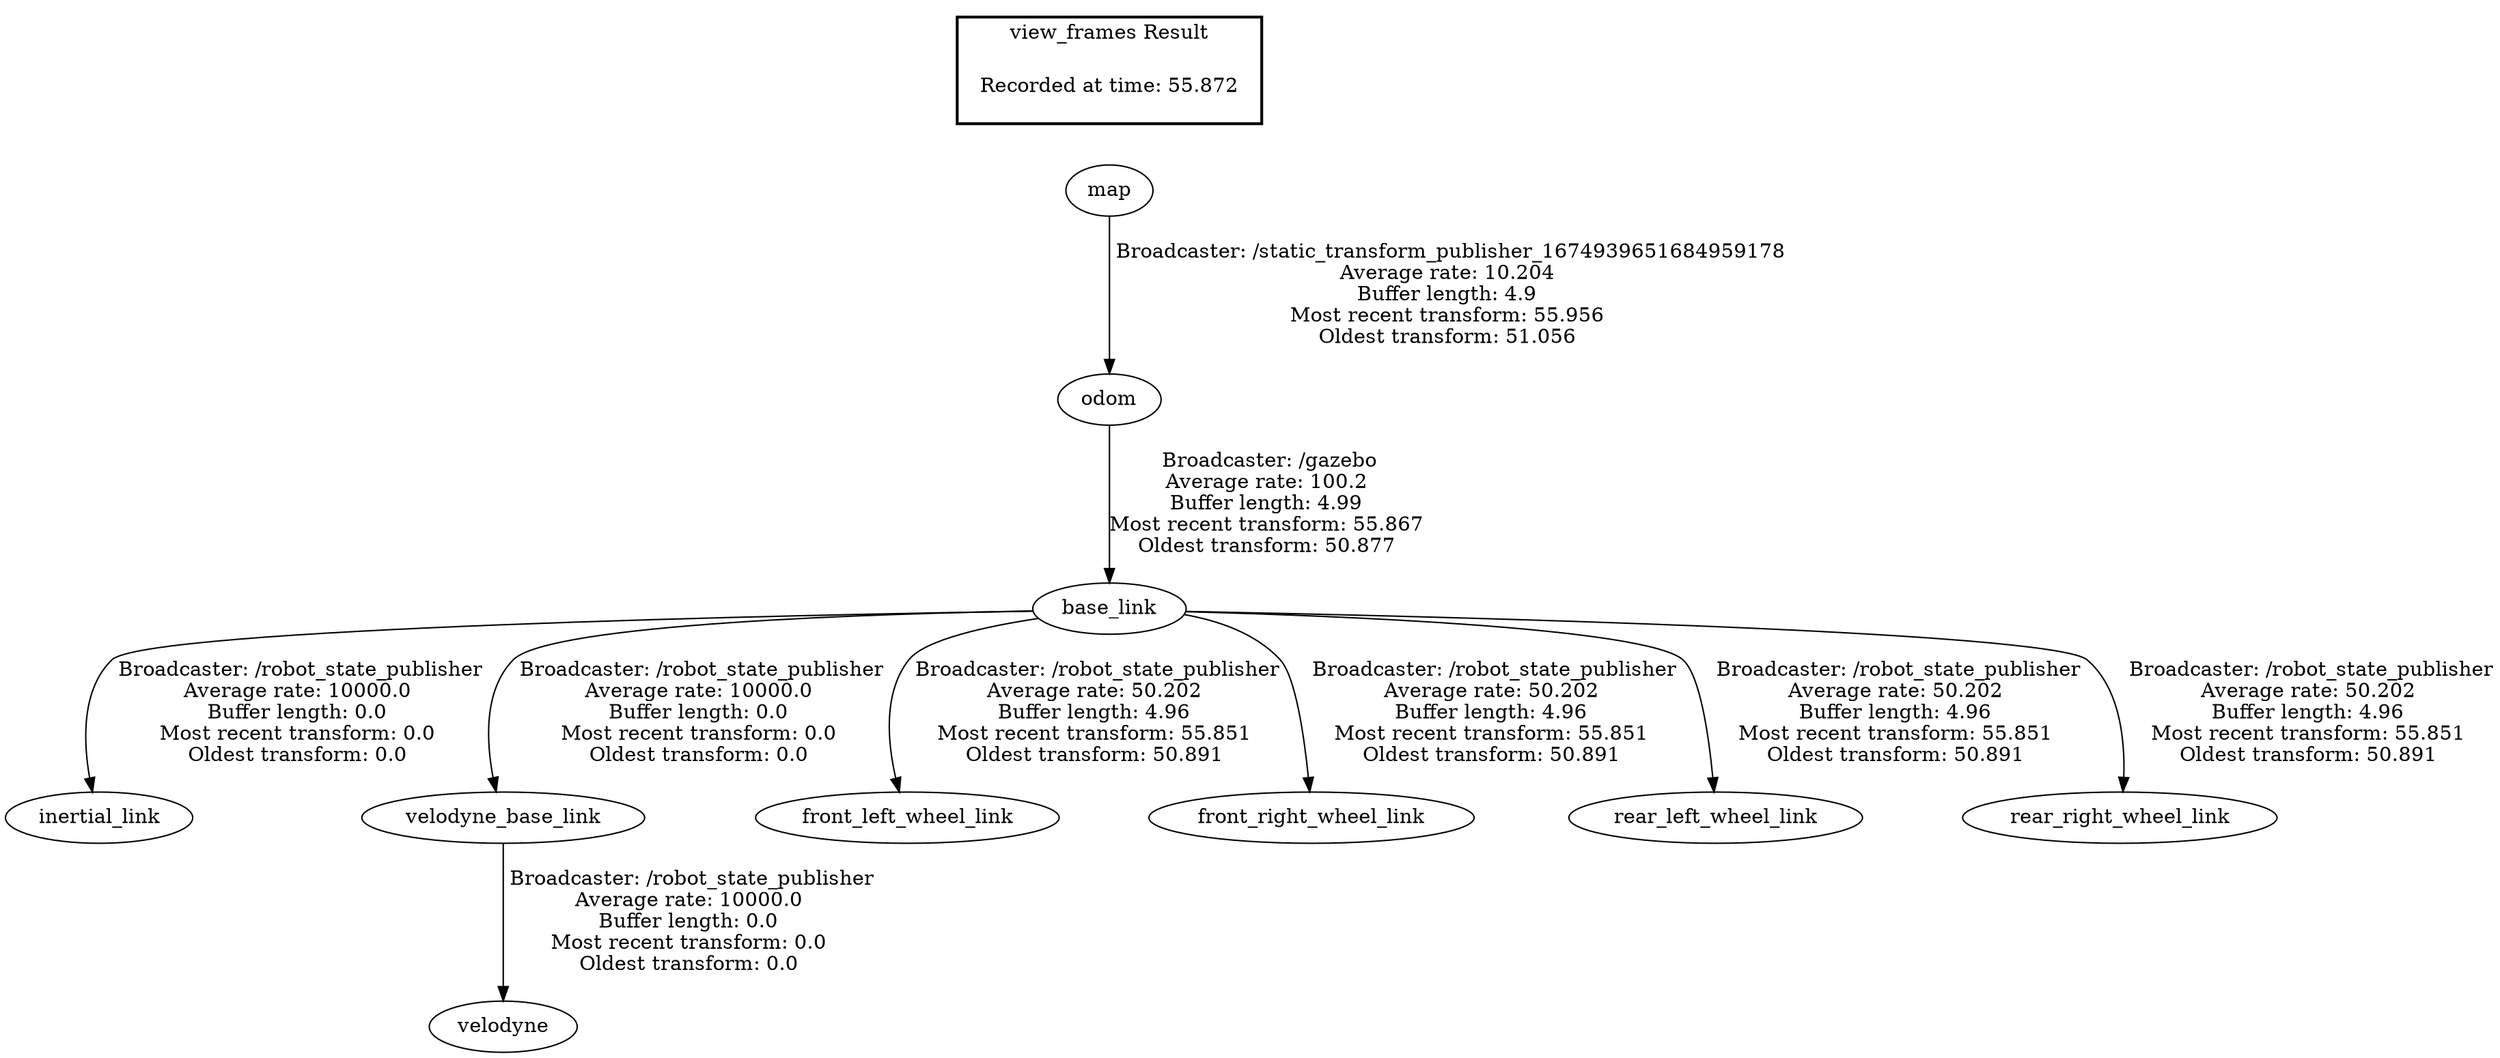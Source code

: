 digraph G {
"base_link" -> "inertial_link"[label=" Broadcaster: /robot_state_publisher\nAverage rate: 10000.0\nBuffer length: 0.0\nMost recent transform: 0.0\nOldest transform: 0.0\n"];
"odom" -> "base_link"[label=" Broadcaster: /gazebo\nAverage rate: 100.2\nBuffer length: 4.99\nMost recent transform: 55.867\nOldest transform: 50.877\n"];
"base_link" -> "velodyne_base_link"[label=" Broadcaster: /robot_state_publisher\nAverage rate: 10000.0\nBuffer length: 0.0\nMost recent transform: 0.0\nOldest transform: 0.0\n"];
"velodyne_base_link" -> "velodyne"[label=" Broadcaster: /robot_state_publisher\nAverage rate: 10000.0\nBuffer length: 0.0\nMost recent transform: 0.0\nOldest transform: 0.0\n"];
"map" -> "odom"[label=" Broadcaster: /static_transform_publisher_1674939651684959178\nAverage rate: 10.204\nBuffer length: 4.9\nMost recent transform: 55.956\nOldest transform: 51.056\n"];
"base_link" -> "front_left_wheel_link"[label=" Broadcaster: /robot_state_publisher\nAverage rate: 50.202\nBuffer length: 4.96\nMost recent transform: 55.851\nOldest transform: 50.891\n"];
"base_link" -> "front_right_wheel_link"[label=" Broadcaster: /robot_state_publisher\nAverage rate: 50.202\nBuffer length: 4.96\nMost recent transform: 55.851\nOldest transform: 50.891\n"];
"base_link" -> "rear_left_wheel_link"[label=" Broadcaster: /robot_state_publisher\nAverage rate: 50.202\nBuffer length: 4.96\nMost recent transform: 55.851\nOldest transform: 50.891\n"];
"base_link" -> "rear_right_wheel_link"[label=" Broadcaster: /robot_state_publisher\nAverage rate: 50.202\nBuffer length: 4.96\nMost recent transform: 55.851\nOldest transform: 50.891\n"];
edge [style=invis];
 subgraph cluster_legend { style=bold; color=black; label ="view_frames Result";
"Recorded at time: 55.872"[ shape=plaintext ] ;
}->"map";
}